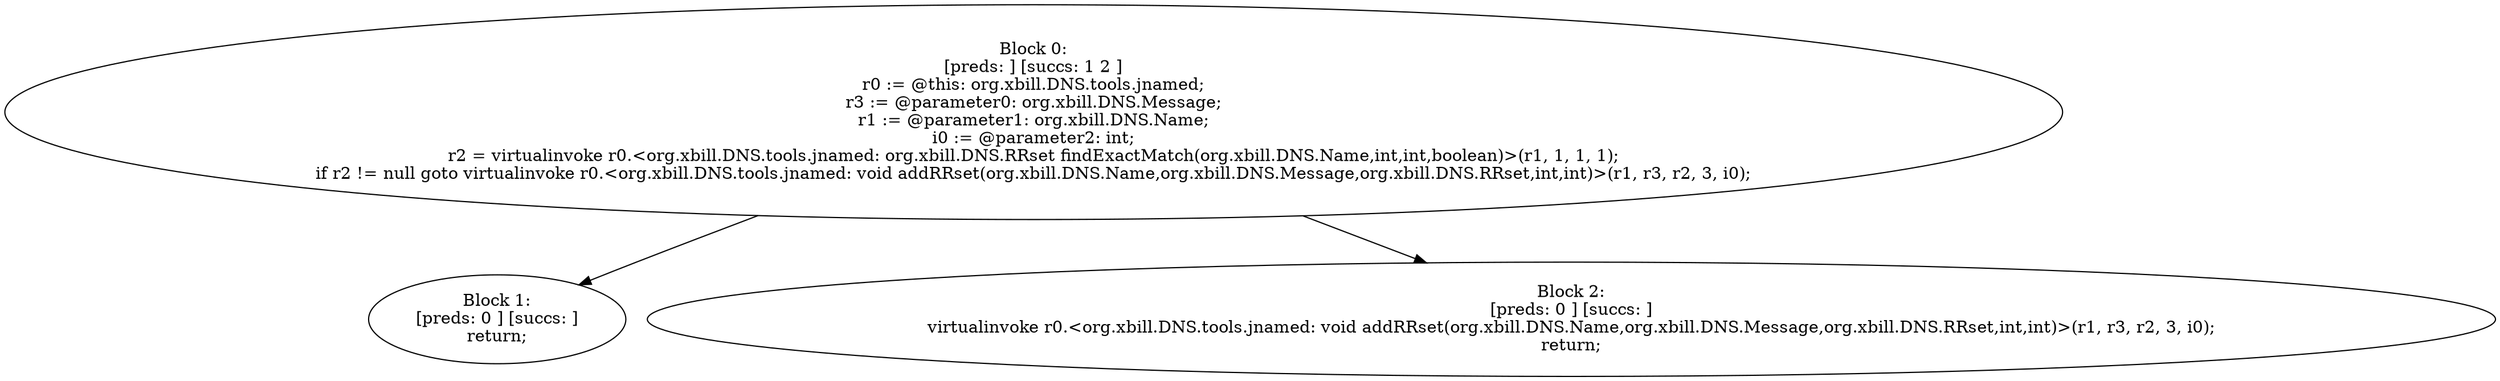 digraph "unitGraph" {
    "Block 0:
[preds: ] [succs: 1 2 ]
r0 := @this: org.xbill.DNS.tools.jnamed;
r3 := @parameter0: org.xbill.DNS.Message;
r1 := @parameter1: org.xbill.DNS.Name;
i0 := @parameter2: int;
r2 = virtualinvoke r0.<org.xbill.DNS.tools.jnamed: org.xbill.DNS.RRset findExactMatch(org.xbill.DNS.Name,int,int,boolean)>(r1, 1, 1, 1);
if r2 != null goto virtualinvoke r0.<org.xbill.DNS.tools.jnamed: void addRRset(org.xbill.DNS.Name,org.xbill.DNS.Message,org.xbill.DNS.RRset,int,int)>(r1, r3, r2, 3, i0);
"
    "Block 1:
[preds: 0 ] [succs: ]
return;
"
    "Block 2:
[preds: 0 ] [succs: ]
virtualinvoke r0.<org.xbill.DNS.tools.jnamed: void addRRset(org.xbill.DNS.Name,org.xbill.DNS.Message,org.xbill.DNS.RRset,int,int)>(r1, r3, r2, 3, i0);
return;
"
    "Block 0:
[preds: ] [succs: 1 2 ]
r0 := @this: org.xbill.DNS.tools.jnamed;
r3 := @parameter0: org.xbill.DNS.Message;
r1 := @parameter1: org.xbill.DNS.Name;
i0 := @parameter2: int;
r2 = virtualinvoke r0.<org.xbill.DNS.tools.jnamed: org.xbill.DNS.RRset findExactMatch(org.xbill.DNS.Name,int,int,boolean)>(r1, 1, 1, 1);
if r2 != null goto virtualinvoke r0.<org.xbill.DNS.tools.jnamed: void addRRset(org.xbill.DNS.Name,org.xbill.DNS.Message,org.xbill.DNS.RRset,int,int)>(r1, r3, r2, 3, i0);
"->"Block 1:
[preds: 0 ] [succs: ]
return;
";
    "Block 0:
[preds: ] [succs: 1 2 ]
r0 := @this: org.xbill.DNS.tools.jnamed;
r3 := @parameter0: org.xbill.DNS.Message;
r1 := @parameter1: org.xbill.DNS.Name;
i0 := @parameter2: int;
r2 = virtualinvoke r0.<org.xbill.DNS.tools.jnamed: org.xbill.DNS.RRset findExactMatch(org.xbill.DNS.Name,int,int,boolean)>(r1, 1, 1, 1);
if r2 != null goto virtualinvoke r0.<org.xbill.DNS.tools.jnamed: void addRRset(org.xbill.DNS.Name,org.xbill.DNS.Message,org.xbill.DNS.RRset,int,int)>(r1, r3, r2, 3, i0);
"->"Block 2:
[preds: 0 ] [succs: ]
virtualinvoke r0.<org.xbill.DNS.tools.jnamed: void addRRset(org.xbill.DNS.Name,org.xbill.DNS.Message,org.xbill.DNS.RRset,int,int)>(r1, r3, r2, 3, i0);
return;
";
}
